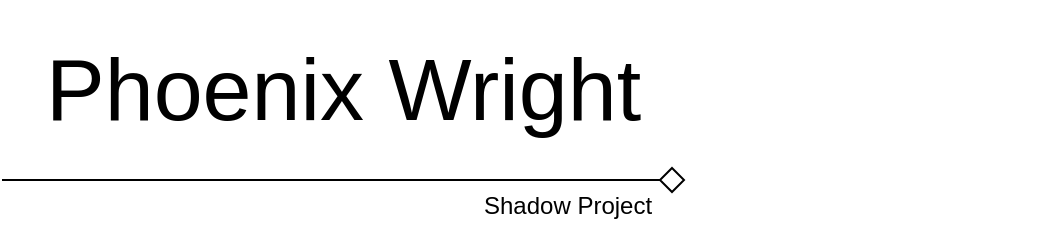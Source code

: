 <mxfile version="24.3.1" type="github">
  <diagram name="페이지-1" id="yhFODVoMoeWMTHs1H-So">
    <mxGraphModel dx="2206" dy="1135" grid="1" gridSize="10" guides="1" tooltips="1" connect="1" arrows="1" fold="1" page="1" pageScale="1" pageWidth="827" pageHeight="1169" math="0" shadow="0">
      <root>
        <mxCell id="0" />
        <mxCell id="1" parent="0" />
        <mxCell id="4VYNoIUtMnGCEDVa8O2N-1" value="&lt;font style=&quot;font-size: 44px;&quot;&gt;Phoenix Wright&amp;nbsp;&lt;/font&gt;" style="text;align=left;verticalAlign=middle;rounded=0;fontColor=default;whiteSpace=wrap;html=1;fontSize=36;" vertex="1" parent="1">
          <mxGeometry x="20" y="10" width="500" height="90" as="geometry" />
        </mxCell>
        <mxCell id="4VYNoIUtMnGCEDVa8O2N-3" value="" style="endArrow=none;html=1;rounded=0;entryX=0;entryY=0.5;entryDx=0;entryDy=0;" edge="1" parent="1" target="4VYNoIUtMnGCEDVa8O2N-4">
          <mxGeometry width="50" height="50" relative="1" as="geometry">
            <mxPoint y="100" as="sourcePoint" />
            <mxPoint x="360" y="100" as="targetPoint" />
          </mxGeometry>
        </mxCell>
        <mxCell id="4VYNoIUtMnGCEDVa8O2N-4" value="" style="rhombus;whiteSpace=wrap;html=1;" vertex="1" parent="1">
          <mxGeometry x="329" y="94" width="12" height="12" as="geometry" />
        </mxCell>
        <mxCell id="4VYNoIUtMnGCEDVa8O2N-5" value="&lt;font style=&quot;font-size: 12px;&quot;&gt;Shadow Project&lt;/font&gt;" style="text;align=left;verticalAlign=middle;rounded=0;fontColor=default;whiteSpace=wrap;html=1;fontSize=36;" vertex="1" parent="1">
          <mxGeometry x="239" y="84" width="120" height="40" as="geometry" />
        </mxCell>
      </root>
    </mxGraphModel>
  </diagram>
</mxfile>
